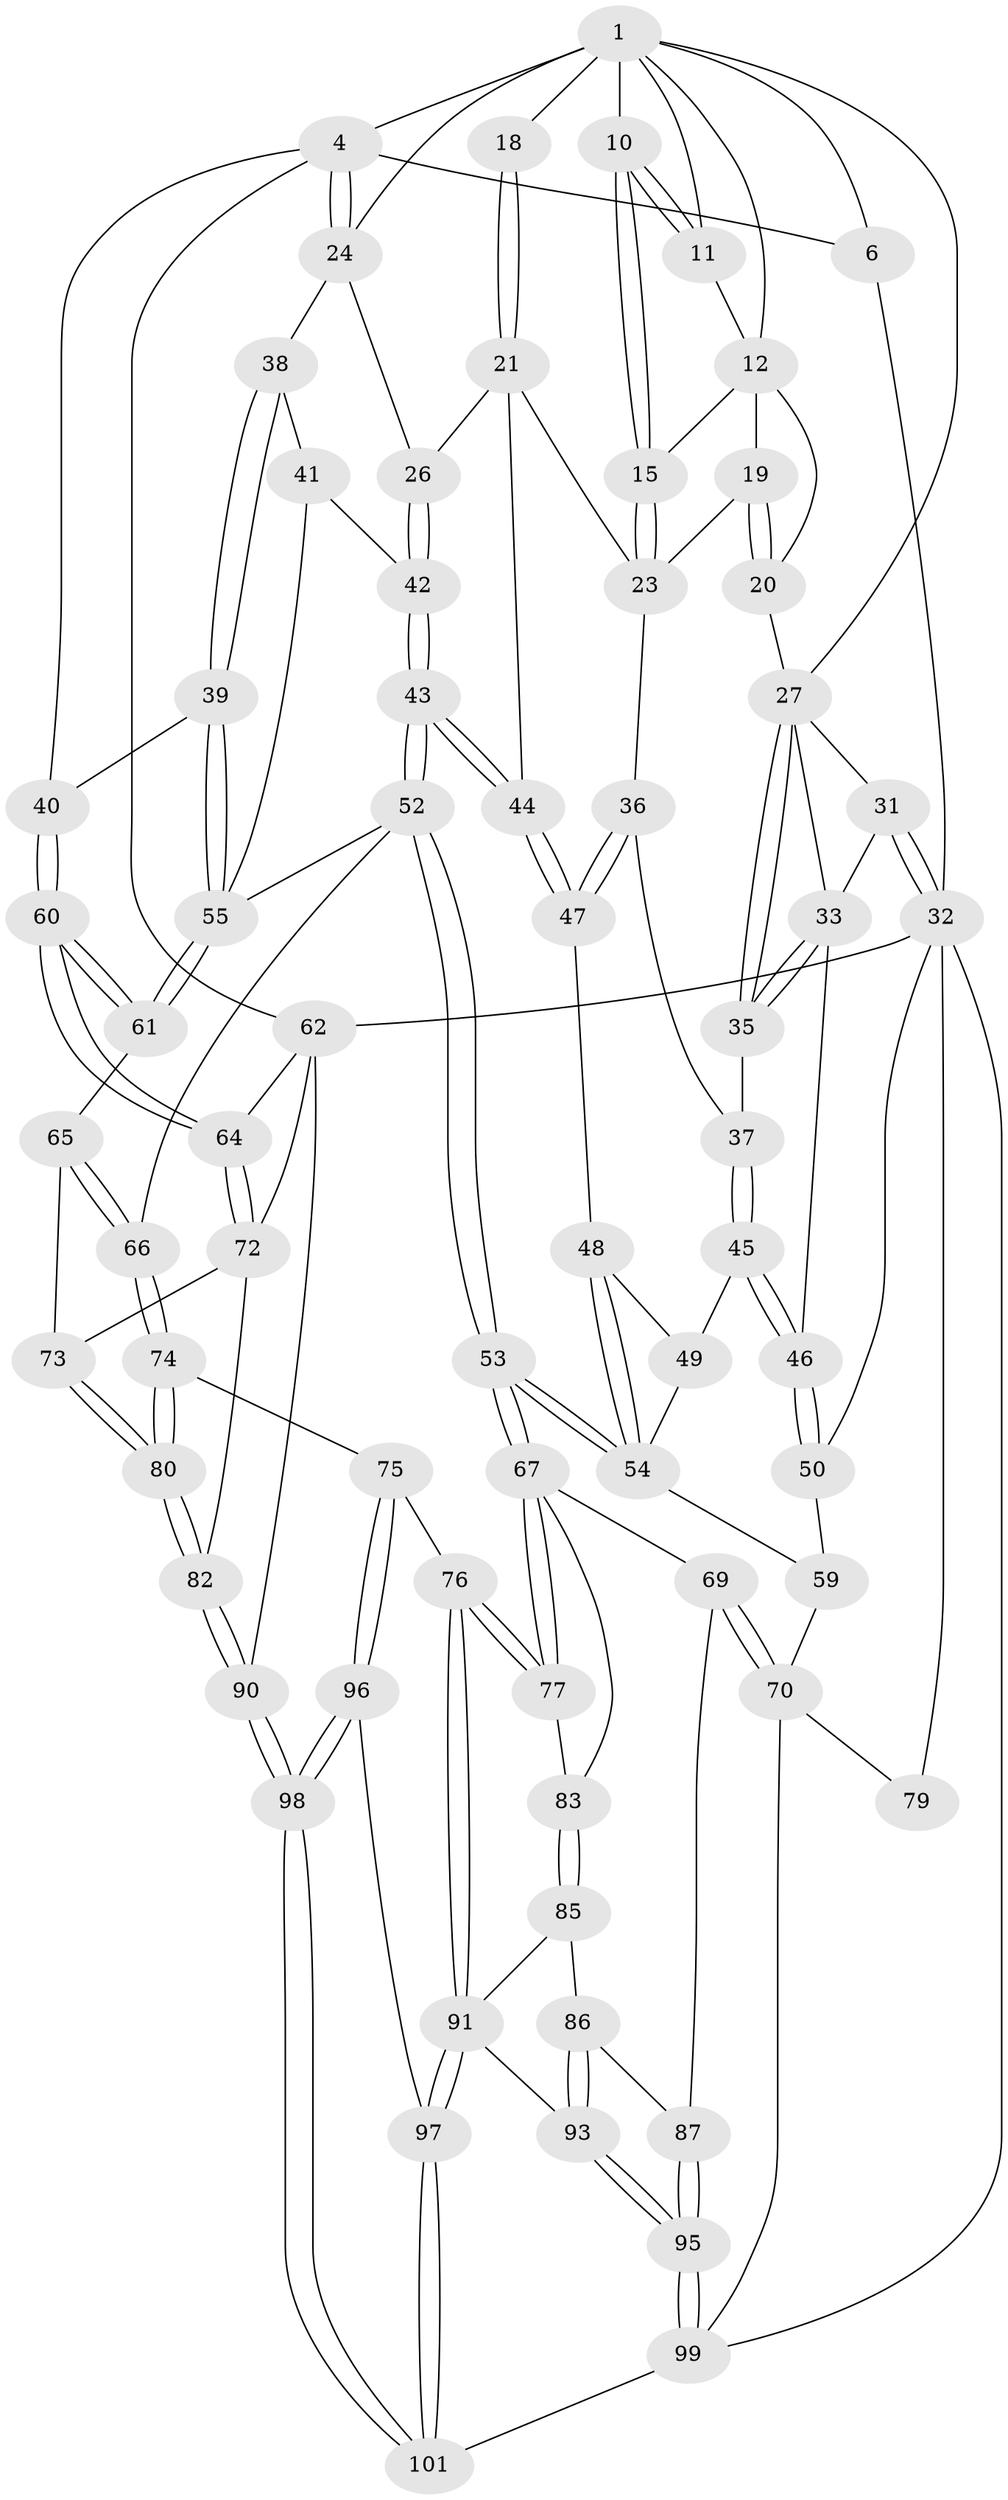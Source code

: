 // original degree distribution, {3: 0.019801980198019802, 4: 0.27722772277227725, 6: 0.24752475247524752, 5: 0.45544554455445546}
// Generated by graph-tools (version 1.1) at 2025/21/03/04/25 18:21:43]
// undirected, 70 vertices, 168 edges
graph export_dot {
graph [start="1"]
  node [color=gray90,style=filled];
  1 [pos="+0.24866671628325349+0",super="+7+2"];
  4 [pos="+1+0",super="+5"];
  6 [pos="+0+0"];
  10 [pos="+0.4709623869776928+0.13841266769348232"];
  11 [pos="+0.2936787515655484+0.0405558292277187"];
  12 [pos="+0.2851210417777937+0.07694946908102065",super="+16+13"];
  15 [pos="+0.4211202975128358+0.2040596948319165"];
  18 [pos="+0.5474198231878303+0.17268512125551486"];
  19 [pos="+0.2926501862110162+0.2623544400288215"];
  20 [pos="+0.25390083483735404+0.22680829998645438"];
  21 [pos="+0.5596120592443556+0.3317091360808359",super="+22"];
  23 [pos="+0.4542975053002647+0.33301577198491705",super="+30"];
  24 [pos="+0.655975227851878+0.20483590168771326",super="+25"];
  26 [pos="+0.6229697860258896+0.32893786273857945"];
  27 [pos="+0.13469842068609597+0.2933460984289336",super="+28"];
  31 [pos="+0+0.22246220260923105"];
  32 [pos="+0+0.2273621448447655",super="+51+84"];
  33 [pos="+0.0841954255711808+0.4067611375989965",super="+34"];
  35 [pos="+0.17533601903194238+0.3514825569753485"];
  36 [pos="+0.27126267561805467+0.3650348339909321"];
  37 [pos="+0.190877835411282+0.3570895752326708"];
  38 [pos="+0.8905533356988646+0.3300905672823283"];
  39 [pos="+1+0.26343454013015893"];
  40 [pos="+1+0.24259207029865398"];
  41 [pos="+0.7150878040006355+0.4781189998926936"];
  42 [pos="+0.7033420394262846+0.4795071435609946"];
  43 [pos="+0.5398072139229783+0.5620641236484426"];
  44 [pos="+0.4937507305262238+0.4625101387022681"];
  45 [pos="+0.1273635461172423+0.5221558808596451"];
  46 [pos="+0.05991001252788956+0.5261827283939853"];
  47 [pos="+0.29241372805346794+0.4359345466198381"];
  48 [pos="+0.29145492744894347+0.4381813528033634"];
  49 [pos="+0.15548746149622936+0.5261599381029756"];
  50 [pos="+0+0.5669112466200675"];
  52 [pos="+0.5317857187966599+0.5981322596134162",super="+57"];
  53 [pos="+0.45487755572951427+0.6716388772090927"];
  54 [pos="+0.3267156154468415+0.6395318845620356",super="+58"];
  55 [pos="+0.8456060798316873+0.6031356097401944",super="+56"];
  59 [pos="+0.19309595982600503+0.7301649748575485"];
  60 [pos="+1+0.6265428036309344"];
  61 [pos="+0.9255738087640178+0.6906665874061614"];
  62 [pos="+1+1",super="+63+89"];
  64 [pos="+1+0.7886665734609279"];
  65 [pos="+0.8954826727865152+0.7382668848810152"];
  66 [pos="+0.7263413065571858+0.7350924900893694"];
  67 [pos="+0.4549247545903034+0.6851259723028916",super="+68"];
  69 [pos="+0.29996458734325726+0.8847383432545243"];
  70 [pos="+0.23316713168673955+0.8981964582456297",super="+71"];
  72 [pos="+0.9094802548282244+0.7967599657057983",super="+81"];
  73 [pos="+0.9059776879491862+0.7918557437144993"];
  74 [pos="+0.7143025093377812+0.8522551960373412"];
  75 [pos="+0.7073388384686765+0.8553183161307789"];
  76 [pos="+0.6589857805305093+0.8710820682209395"];
  77 [pos="+0.6208462993638202+0.8475561035633612"];
  79 [pos="+0+0.8200693795169883"];
  80 [pos="+0.7316946482547476+0.8638600352415355"];
  82 [pos="+0.8278806081223243+0.9632477596542215"];
  83 [pos="+0.47893523361140544+0.8547118638036014"];
  85 [pos="+0.47738847756031677+0.8780544057969427"];
  86 [pos="+0.40121115915186417+0.9108143837572534"];
  87 [pos="+0.34770972511764003+0.9087170337242386"];
  90 [pos="+0.9785988411238336+1"];
  91 [pos="+0.6382777131800227+0.8951037787414848",super="+92"];
  93 [pos="+0.488668126190681+1"];
  95 [pos="+0.47792882809820497+1"];
  96 [pos="+0.6896897721245411+0.9998502652706961"];
  97 [pos="+0.6273279666797388+0.9680086673762747"];
  98 [pos="+0.7437806326726459+1"];
  99 [pos="+0.4847620109866957+1",super="+100"];
  101 [pos="+0.556786004900426+1"];
  1 -- 6;
  1 -- 11;
  1 -- 18 [weight=2];
  1 -- 4;
  1 -- 24;
  1 -- 10;
  1 -- 12;
  1 -- 27;
  4 -- 24;
  4 -- 24;
  4 -- 40;
  4 -- 62;
  4 -- 6;
  6 -- 32;
  10 -- 11;
  10 -- 11;
  10 -- 15;
  10 -- 15;
  11 -- 12;
  12 -- 19;
  12 -- 15;
  12 -- 20;
  15 -- 23;
  15 -- 23;
  18 -- 21;
  18 -- 21;
  19 -- 20;
  19 -- 20;
  19 -- 23;
  20 -- 27;
  21 -- 26;
  21 -- 44;
  21 -- 23;
  23 -- 36;
  24 -- 26;
  24 -- 38;
  26 -- 42;
  26 -- 42;
  27 -- 35;
  27 -- 35;
  27 -- 31;
  27 -- 33;
  31 -- 32;
  31 -- 32;
  31 -- 33;
  32 -- 50;
  32 -- 79 [weight=2];
  32 -- 99;
  32 -- 62;
  33 -- 35;
  33 -- 35;
  33 -- 46;
  35 -- 37;
  36 -- 37;
  36 -- 47;
  36 -- 47;
  37 -- 45;
  37 -- 45;
  38 -- 39;
  38 -- 39;
  38 -- 41;
  39 -- 40;
  39 -- 55;
  39 -- 55;
  40 -- 60;
  40 -- 60;
  41 -- 42;
  41 -- 55;
  42 -- 43;
  42 -- 43;
  43 -- 44;
  43 -- 44;
  43 -- 52;
  43 -- 52;
  44 -- 47;
  44 -- 47;
  45 -- 46;
  45 -- 46;
  45 -- 49;
  46 -- 50;
  46 -- 50;
  47 -- 48;
  48 -- 49;
  48 -- 54;
  48 -- 54;
  49 -- 54;
  50 -- 59;
  52 -- 53;
  52 -- 53;
  52 -- 66;
  52 -- 55;
  53 -- 54;
  53 -- 54;
  53 -- 67;
  53 -- 67;
  54 -- 59;
  55 -- 61;
  55 -- 61;
  59 -- 70;
  60 -- 61;
  60 -- 61;
  60 -- 64;
  60 -- 64;
  61 -- 65;
  62 -- 64;
  62 -- 72 [weight=2];
  62 -- 90;
  64 -- 72;
  64 -- 72;
  65 -- 66;
  65 -- 66;
  65 -- 73;
  66 -- 74;
  66 -- 74;
  67 -- 77;
  67 -- 77;
  67 -- 83;
  67 -- 69;
  69 -- 70;
  69 -- 70;
  69 -- 87;
  70 -- 99;
  70 -- 79;
  72 -- 73;
  72 -- 82;
  73 -- 80;
  73 -- 80;
  74 -- 75;
  74 -- 80;
  74 -- 80;
  75 -- 76;
  75 -- 96;
  75 -- 96;
  76 -- 77;
  76 -- 77;
  76 -- 91;
  76 -- 91;
  77 -- 83;
  80 -- 82;
  80 -- 82;
  82 -- 90;
  82 -- 90;
  83 -- 85;
  83 -- 85;
  85 -- 86;
  85 -- 91;
  86 -- 87;
  86 -- 93;
  86 -- 93;
  87 -- 95;
  87 -- 95;
  90 -- 98;
  90 -- 98;
  91 -- 97;
  91 -- 97;
  91 -- 93;
  93 -- 95;
  93 -- 95;
  95 -- 99;
  95 -- 99;
  96 -- 97;
  96 -- 98;
  96 -- 98;
  97 -- 101;
  97 -- 101;
  98 -- 101;
  98 -- 101;
  99 -- 101;
}
